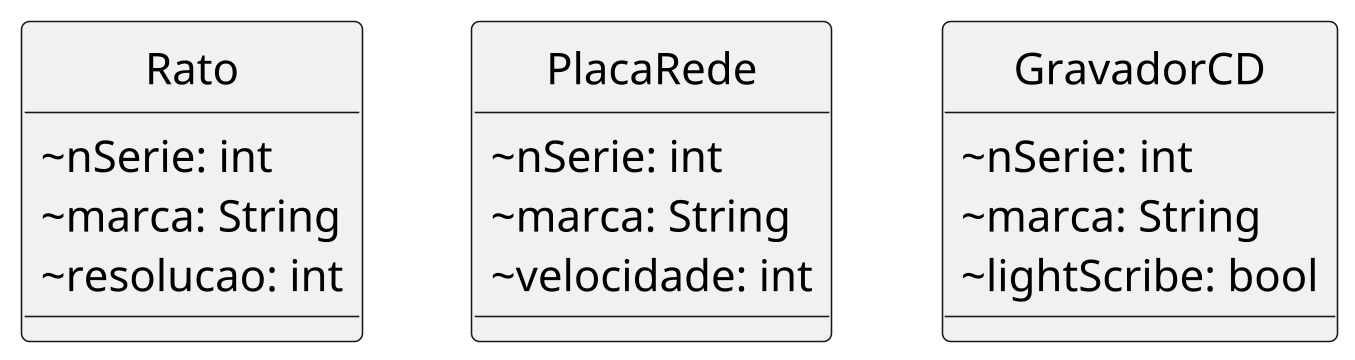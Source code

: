 @startuml
skinparam dpi 300
hide circle
skinparam classAttributeIconSize 0
skinparam minClassWidth 100
skinparam defaultFontName Linux Biolinum O

class Rato {
~ nSerie: int
~ marca: String
~ resolucao: int
}

class PlacaRede {
~ nSerie: int
~ marca: String
~ velocidade: int
}

class GravadorCD {
~ nSerie: int
~ marca: String
~ lightScribe: bool
}


Rato -[hidden] PlacaRede
PlacaRede -[hidden] GravadorCD
@enduml

